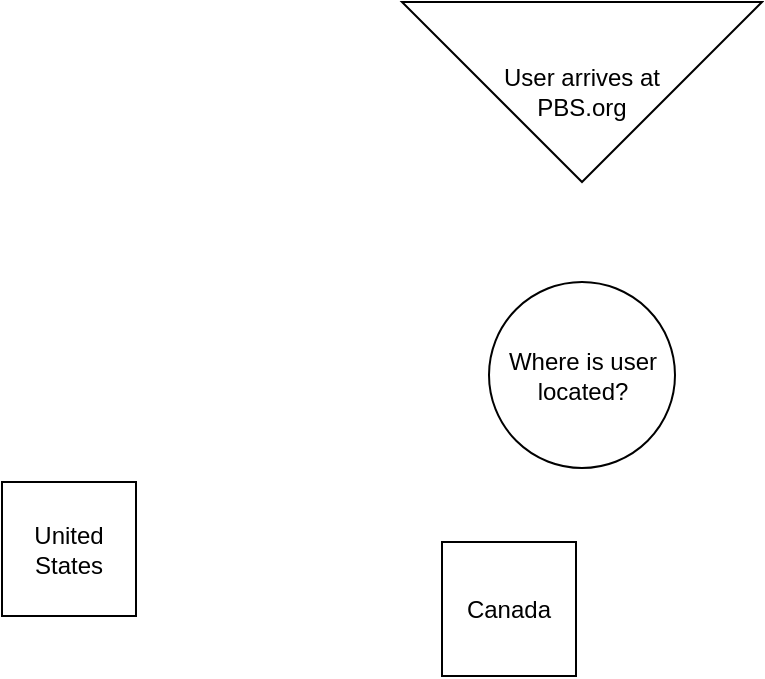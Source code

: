 <mxfile version="12.5.6" type="github">
  <diagram id="C5RBs43oDa-KdzZeNtuy" name="Page-1">
    <mxGraphModel dx="1789" dy="970" grid="1" gridSize="10" guides="1" tooltips="1" connect="1" arrows="1" fold="1" page="1" pageScale="1" pageWidth="827" pageHeight="1169" math="0" shadow="0">
      <root>
        <mxCell id="WIyWlLk6GJQsqaUBKTNV-0"/>
        <mxCell id="WIyWlLk6GJQsqaUBKTNV-1" parent="WIyWlLk6GJQsqaUBKTNV-0"/>
        <mxCell id="7QKfN6v8jJkuGkPWbdks-1" value="User arrives at&lt;br&gt;PBS.org" style="triangle;whiteSpace=wrap;html=1;direction=south;" vertex="1" parent="WIyWlLk6GJQsqaUBKTNV-1">
          <mxGeometry x="330" y="70" width="180" height="90" as="geometry"/>
        </mxCell>
        <mxCell id="7QKfN6v8jJkuGkPWbdks-3" value="Where is user located?" style="ellipse;whiteSpace=wrap;html=1;aspect=fixed;" vertex="1" parent="WIyWlLk6GJQsqaUBKTNV-1">
          <mxGeometry x="373.5" y="210" width="93" height="93" as="geometry"/>
        </mxCell>
        <mxCell id="7QKfN6v8jJkuGkPWbdks-4" value="United States&lt;br&gt;" style="whiteSpace=wrap;html=1;aspect=fixed;" vertex="1" parent="WIyWlLk6GJQsqaUBKTNV-1">
          <mxGeometry x="130" y="310" width="67" height="67" as="geometry"/>
        </mxCell>
        <mxCell id="7QKfN6v8jJkuGkPWbdks-5" value="Canada&lt;br&gt;" style="whiteSpace=wrap;html=1;aspect=fixed;" vertex="1" parent="WIyWlLk6GJQsqaUBKTNV-1">
          <mxGeometry x="350" y="340" width="67" height="67" as="geometry"/>
        </mxCell>
      </root>
    </mxGraphModel>
  </diagram>
</mxfile>

